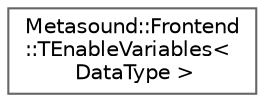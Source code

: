 digraph "Graphical Class Hierarchy"
{
 // INTERACTIVE_SVG=YES
 // LATEX_PDF_SIZE
  bgcolor="transparent";
  edge [fontname=Helvetica,fontsize=10,labelfontname=Helvetica,labelfontsize=10];
  node [fontname=Helvetica,fontsize=10,shape=box,height=0.2,width=0.4];
  rankdir="LR";
  Node0 [id="Node000000",label="Metasound::Frontend\l::TEnableVariables\<\l DataType \>",height=0.2,width=0.4,color="grey40", fillcolor="white", style="filled",URL="$d1/dfa/structMetasound_1_1Frontend_1_1TEnableVariables.html",tooltip="Allow or disallow types to be registered as MetaSound Variables."];
}
